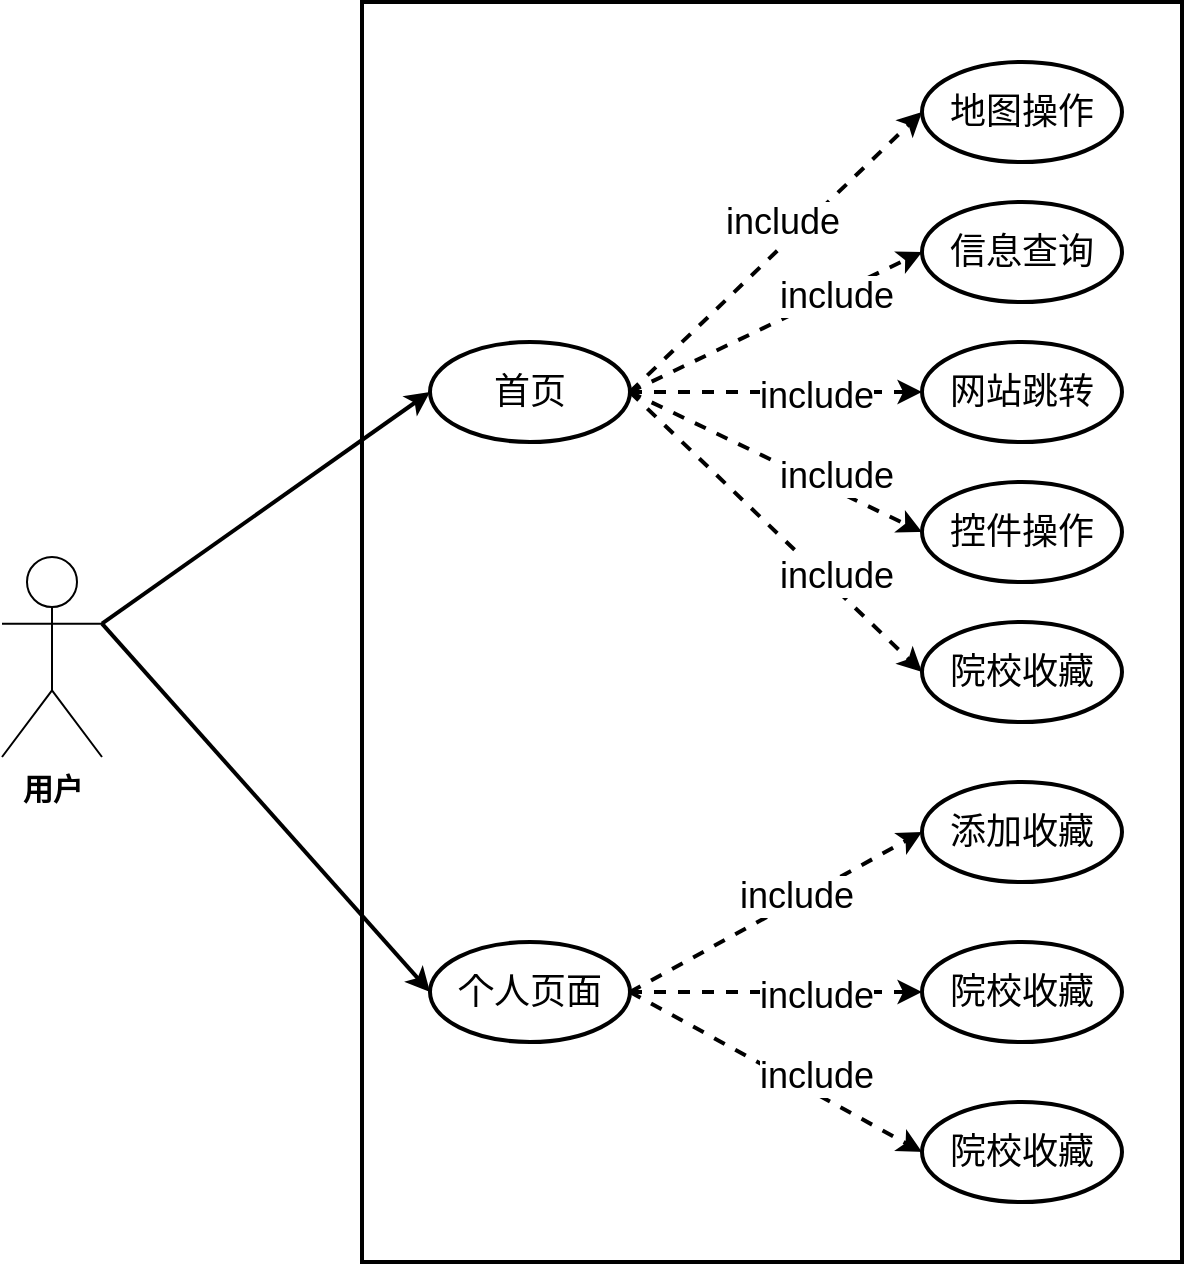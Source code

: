 <mxfile version="24.4.14" type="github">
  <diagram name="第 1 页" id="G_-WLCnUa0WzaMfeG8KN">
    <mxGraphModel dx="1434" dy="1925" grid="0" gridSize="10" guides="1" tooltips="1" connect="1" arrows="1" fold="1" page="1" pageScale="1" pageWidth="827" pageHeight="1169" math="0" shadow="0">
      <root>
        <mxCell id="0" />
        <mxCell id="1" parent="0" />
        <mxCell id="aesuAlMHfipvGWI38JMw-1" value="&lt;font style=&quot;font-size: 15px;&quot;&gt;用户&lt;/font&gt;" style="shape=umlActor;verticalLabelPosition=bottom;verticalAlign=top;html=1;outlineConnect=0;fontSize=15;fontStyle=1" vertex="1" parent="1">
          <mxGeometry x="100" y="-492.5" width="50" height="100" as="geometry" />
        </mxCell>
        <mxCell id="aesuAlMHfipvGWI38JMw-5" value="" style="rounded=0;whiteSpace=wrap;html=1;strokeWidth=2;" vertex="1" parent="1">
          <mxGeometry x="280" y="-770" width="410" height="630" as="geometry" />
        </mxCell>
        <mxCell id="aesuAlMHfipvGWI38JMw-19" style="rounded=0;orthogonalLoop=1;jettySize=auto;html=1;exitX=1;exitY=0.5;exitDx=0;exitDy=0;entryX=0;entryY=0.5;entryDx=0;entryDy=0;strokeWidth=2;dashed=1;" edge="1" parent="1" source="aesuAlMHfipvGWI38JMw-6" target="aesuAlMHfipvGWI38JMw-15">
          <mxGeometry relative="1" as="geometry" />
        </mxCell>
        <mxCell id="aesuAlMHfipvGWI38JMw-24" value="&lt;font style=&quot;font-size: 18px;&quot;&gt;include&lt;/font&gt;" style="edgeLabel;html=1;align=center;verticalAlign=middle;resizable=0;points=[];" vertex="1" connectable="0" parent="aesuAlMHfipvGWI38JMw-19">
          <mxGeometry x="0.265" y="5" relative="1" as="geometry">
            <mxPoint x="-13" y="7" as="offset" />
          </mxGeometry>
        </mxCell>
        <mxCell id="aesuAlMHfipvGWI38JMw-6" value="&lt;font style=&quot;font-size: 18px;&quot;&gt;首页&lt;/font&gt;" style="ellipse;whiteSpace=wrap;html=1;strokeWidth=2;" vertex="1" parent="1">
          <mxGeometry x="314" y="-600" width="100" height="50" as="geometry" />
        </mxCell>
        <mxCell id="aesuAlMHfipvGWI38JMw-8" value="&lt;span style=&quot;font-size: 18px;&quot;&gt;个人页面&lt;/span&gt;" style="ellipse;whiteSpace=wrap;html=1;strokeWidth=2;" vertex="1" parent="1">
          <mxGeometry x="314" y="-300" width="100" height="50" as="geometry" />
        </mxCell>
        <mxCell id="aesuAlMHfipvGWI38JMw-11" style="rounded=0;orthogonalLoop=1;jettySize=auto;html=1;entryX=0;entryY=0.5;entryDx=0;entryDy=0;strokeWidth=2;exitX=1;exitY=0.333;exitDx=0;exitDy=0;exitPerimeter=0;" edge="1" parent="1" source="aesuAlMHfipvGWI38JMw-1" target="aesuAlMHfipvGWI38JMw-6">
          <mxGeometry relative="1" as="geometry">
            <mxPoint x="160" y="-530" as="sourcePoint" />
          </mxGeometry>
        </mxCell>
        <mxCell id="aesuAlMHfipvGWI38JMw-12" style="rounded=0;orthogonalLoop=1;jettySize=auto;html=1;entryX=0;entryY=0.5;entryDx=0;entryDy=0;strokeWidth=2;exitX=1;exitY=0.333;exitDx=0;exitDy=0;exitPerimeter=0;" edge="1" parent="1" source="aesuAlMHfipvGWI38JMw-1" target="aesuAlMHfipvGWI38JMw-8">
          <mxGeometry relative="1" as="geometry">
            <mxPoint x="160" y="-455" as="sourcePoint" />
            <mxPoint x="324" y="-599" as="targetPoint" />
          </mxGeometry>
        </mxCell>
        <mxCell id="aesuAlMHfipvGWI38JMw-14" value="&lt;font style=&quot;font-size: 18px;&quot;&gt;信息查询&lt;/font&gt;" style="ellipse;whiteSpace=wrap;html=1;strokeWidth=2;" vertex="1" parent="1">
          <mxGeometry x="560" y="-670" width="100" height="50" as="geometry" />
        </mxCell>
        <mxCell id="aesuAlMHfipvGWI38JMw-15" value="&lt;span style=&quot;font-size: 18px;&quot;&gt;地图操作&lt;/span&gt;" style="ellipse;whiteSpace=wrap;html=1;strokeWidth=2;" vertex="1" parent="1">
          <mxGeometry x="560" y="-740" width="100" height="50" as="geometry" />
        </mxCell>
        <mxCell id="aesuAlMHfipvGWI38JMw-16" value="&lt;font style=&quot;font-size: 18px;&quot;&gt;网站跳转&lt;/font&gt;" style="ellipse;whiteSpace=wrap;html=1;strokeWidth=2;" vertex="1" parent="1">
          <mxGeometry x="560" y="-600" width="100" height="50" as="geometry" />
        </mxCell>
        <mxCell id="aesuAlMHfipvGWI38JMw-17" value="&lt;font style=&quot;font-size: 18px;&quot;&gt;控件操作&lt;/font&gt;&lt;span style=&quot;color: rgba(0, 0, 0, 0); font-family: monospace; font-size: 0px; text-align: start; text-wrap: nowrap;&quot;&gt;%3CmxGraphModel%3E%3Croot%3E%3CmxCell%20id%3D%220%22%2F%3E%3CmxCell%20id%3D%221%22%20parent%3D%220%22%2F%3E%3CmxCell%20id%3D%222%22%20value%3D%22%26lt%3Bfont%20style%3D%26quot%3Bfont-size%3A%2018px%3B%26quot%3B%26gt%3B%E9%A6%96%E9%A1%B5%26lt%3B%2Ffont%26gt%3B%22%20style%3D%22ellipse%3BwhiteSpace%3Dwrap%3Bhtml%3D1%3BstrokeWidth%3D2%3B%22%20vertex%3D%221%22%20parent%3D%221%22%3E%3CmxGeometry%20x%3D%22460%22%20y%3D%22-570%22%20width%3D%22100%22%20height%3D%2250%22%20as%3D%22geometry%22%2F%3E%3C%2FmxCell%3E%3C%2Froot%3E%3C%2FmxGraphModel%3E&lt;/span&gt;" style="ellipse;whiteSpace=wrap;html=1;strokeWidth=2;" vertex="1" parent="1">
          <mxGeometry x="560" y="-530" width="100" height="50" as="geometry" />
        </mxCell>
        <mxCell id="aesuAlMHfipvGWI38JMw-18" value="&lt;span style=&quot;font-size: 18px;&quot;&gt;院校收藏&lt;/span&gt;" style="ellipse;whiteSpace=wrap;html=1;strokeWidth=2;" vertex="1" parent="1">
          <mxGeometry x="560" y="-460" width="100" height="50" as="geometry" />
        </mxCell>
        <mxCell id="aesuAlMHfipvGWI38JMw-20" style="rounded=0;orthogonalLoop=1;jettySize=auto;html=1;exitX=1;exitY=0.5;exitDx=0;exitDy=0;entryX=0;entryY=0.5;entryDx=0;entryDy=0;strokeWidth=2;dashed=1;" edge="1" parent="1" source="aesuAlMHfipvGWI38JMw-6" target="aesuAlMHfipvGWI38JMw-14">
          <mxGeometry relative="1" as="geometry">
            <mxPoint x="424" y="-535" as="sourcePoint" />
            <mxPoint x="540" y="-675" as="targetPoint" />
          </mxGeometry>
        </mxCell>
        <mxCell id="aesuAlMHfipvGWI38JMw-21" style="rounded=0;orthogonalLoop=1;jettySize=auto;html=1;exitX=1;exitY=0.5;exitDx=0;exitDy=0;entryX=0;entryY=0.5;entryDx=0;entryDy=0;strokeWidth=2;dashed=1;" edge="1" parent="1" source="aesuAlMHfipvGWI38JMw-6" target="aesuAlMHfipvGWI38JMw-16">
          <mxGeometry relative="1" as="geometry">
            <mxPoint x="424" y="-535" as="sourcePoint" />
            <mxPoint x="540" y="-605" as="targetPoint" />
          </mxGeometry>
        </mxCell>
        <mxCell id="aesuAlMHfipvGWI38JMw-22" style="rounded=0;orthogonalLoop=1;jettySize=auto;html=1;exitX=1;exitY=0.5;exitDx=0;exitDy=0;entryX=0;entryY=0.5;entryDx=0;entryDy=0;strokeWidth=2;dashed=1;" edge="1" parent="1" source="aesuAlMHfipvGWI38JMw-6" target="aesuAlMHfipvGWI38JMw-17">
          <mxGeometry relative="1" as="geometry">
            <mxPoint x="424" y="-535" as="sourcePoint" />
            <mxPoint x="540" y="-535" as="targetPoint" />
          </mxGeometry>
        </mxCell>
        <mxCell id="aesuAlMHfipvGWI38JMw-23" style="rounded=0;orthogonalLoop=1;jettySize=auto;html=1;exitX=1;exitY=0.5;exitDx=0;exitDy=0;entryX=0;entryY=0.5;entryDx=0;entryDy=0;strokeWidth=2;dashed=1;" edge="1" parent="1" source="aesuAlMHfipvGWI38JMw-6" target="aesuAlMHfipvGWI38JMw-18">
          <mxGeometry relative="1" as="geometry">
            <mxPoint x="424" y="-535" as="sourcePoint" />
            <mxPoint x="540" y="-465" as="targetPoint" />
          </mxGeometry>
        </mxCell>
        <mxCell id="aesuAlMHfipvGWI38JMw-27" value="&lt;font style=&quot;font-size: 18px;&quot;&gt;include&lt;/font&gt;" style="edgeLabel;html=1;align=center;verticalAlign=middle;resizable=0;points=[];" vertex="1" connectable="0" parent="1">
          <mxGeometry x="479.998" y="-640.0" as="geometry">
            <mxPoint x="37" y="17" as="offset" />
          </mxGeometry>
        </mxCell>
        <mxCell id="aesuAlMHfipvGWI38JMw-28" value="&lt;font style=&quot;font-size: 18px;&quot;&gt;include&lt;/font&gt;" style="edgeLabel;html=1;align=center;verticalAlign=middle;resizable=0;points=[];" vertex="1" connectable="0" parent="1">
          <mxGeometry x="469.998" y="-590.0" as="geometry">
            <mxPoint x="37" y="17" as="offset" />
          </mxGeometry>
        </mxCell>
        <mxCell id="aesuAlMHfipvGWI38JMw-30" value="&lt;font style=&quot;font-size: 18px;&quot;&gt;include&lt;/font&gt;" style="edgeLabel;html=1;align=center;verticalAlign=middle;resizable=0;points=[];" vertex="1" connectable="0" parent="1">
          <mxGeometry x="479.998" y="-550.0" as="geometry">
            <mxPoint x="37" y="17" as="offset" />
          </mxGeometry>
        </mxCell>
        <mxCell id="aesuAlMHfipvGWI38JMw-31" value="&lt;span style=&quot;font-size: 18px;&quot;&gt;include&lt;/span&gt;" style="edgeLabel;html=1;align=center;verticalAlign=middle;resizable=0;points=[];" vertex="1" connectable="0" parent="1">
          <mxGeometry x="479.998" y="-500.0" as="geometry">
            <mxPoint x="37" y="17" as="offset" />
          </mxGeometry>
        </mxCell>
        <mxCell id="aesuAlMHfipvGWI38JMw-32" value="&lt;span style=&quot;font-size: 18px;&quot;&gt;添加收藏&lt;/span&gt;" style="ellipse;whiteSpace=wrap;html=1;strokeWidth=2;" vertex="1" parent="1">
          <mxGeometry x="560" y="-380" width="100" height="50" as="geometry" />
        </mxCell>
        <mxCell id="aesuAlMHfipvGWI38JMw-33" value="&lt;span style=&quot;font-size: 18px;&quot;&gt;院校收藏&lt;/span&gt;" style="ellipse;whiteSpace=wrap;html=1;strokeWidth=2;" vertex="1" parent="1">
          <mxGeometry x="560" y="-220" width="100" height="50" as="geometry" />
        </mxCell>
        <mxCell id="aesuAlMHfipvGWI38JMw-34" style="rounded=0;orthogonalLoop=1;jettySize=auto;html=1;exitX=1;exitY=0.5;exitDx=0;exitDy=0;entryX=0;entryY=0.5;entryDx=0;entryDy=0;strokeWidth=2;dashed=1;" edge="1" parent="1" source="aesuAlMHfipvGWI38JMw-8" target="aesuAlMHfipvGWI38JMw-32">
          <mxGeometry relative="1" as="geometry">
            <mxPoint x="424" y="-565" as="sourcePoint" />
            <mxPoint x="570" y="-425" as="targetPoint" />
          </mxGeometry>
        </mxCell>
        <mxCell id="aesuAlMHfipvGWI38JMw-35" style="rounded=0;orthogonalLoop=1;jettySize=auto;html=1;exitX=1;exitY=0.5;exitDx=0;exitDy=0;entryX=0;entryY=0.5;entryDx=0;entryDy=0;strokeWidth=2;dashed=1;" edge="1" parent="1" source="aesuAlMHfipvGWI38JMw-8" target="aesuAlMHfipvGWI38JMw-33">
          <mxGeometry relative="1" as="geometry">
            <mxPoint x="424" y="-265" as="sourcePoint" />
            <mxPoint x="570" y="-305" as="targetPoint" />
          </mxGeometry>
        </mxCell>
        <mxCell id="aesuAlMHfipvGWI38JMw-36" value="&lt;span style=&quot;font-size: 18px;&quot;&gt;院校收藏&lt;/span&gt;" style="ellipse;whiteSpace=wrap;html=1;strokeWidth=2;" vertex="1" parent="1">
          <mxGeometry x="560" y="-300" width="100" height="50" as="geometry" />
        </mxCell>
        <mxCell id="aesuAlMHfipvGWI38JMw-37" style="rounded=0;orthogonalLoop=1;jettySize=auto;html=1;exitX=1;exitY=0.5;exitDx=0;exitDy=0;entryX=0;entryY=0.5;entryDx=0;entryDy=0;strokeWidth=2;dashed=1;" edge="1" parent="1" source="aesuAlMHfipvGWI38JMw-8" target="aesuAlMHfipvGWI38JMw-36">
          <mxGeometry relative="1" as="geometry">
            <mxPoint x="424" y="-265" as="sourcePoint" />
            <mxPoint x="570" y="-345" as="targetPoint" />
          </mxGeometry>
        </mxCell>
        <mxCell id="aesuAlMHfipvGWI38JMw-39" value="&lt;span style=&quot;font-size: 18px;&quot;&gt;include&lt;/span&gt;" style="edgeLabel;html=1;align=center;verticalAlign=middle;resizable=0;points=[];" vertex="1" connectable="0" parent="1">
          <mxGeometry x="459.998" y="-340.0" as="geometry">
            <mxPoint x="37" y="17" as="offset" />
          </mxGeometry>
        </mxCell>
        <mxCell id="aesuAlMHfipvGWI38JMw-40" value="&lt;span style=&quot;font-size: 18px;&quot;&gt;include&lt;/span&gt;" style="edgeLabel;html=1;align=center;verticalAlign=middle;resizable=0;points=[];" vertex="1" connectable="0" parent="1">
          <mxGeometry x="469.998" y="-290.0" as="geometry">
            <mxPoint x="37" y="17" as="offset" />
          </mxGeometry>
        </mxCell>
        <mxCell id="aesuAlMHfipvGWI38JMw-41" value="&lt;span style=&quot;font-size: 18px;&quot;&gt;include&lt;/span&gt;" style="edgeLabel;html=1;align=center;verticalAlign=middle;resizable=0;points=[];" vertex="1" connectable="0" parent="1">
          <mxGeometry x="469.998" y="-250.0" as="geometry">
            <mxPoint x="37" y="17" as="offset" />
          </mxGeometry>
        </mxCell>
      </root>
    </mxGraphModel>
  </diagram>
</mxfile>
